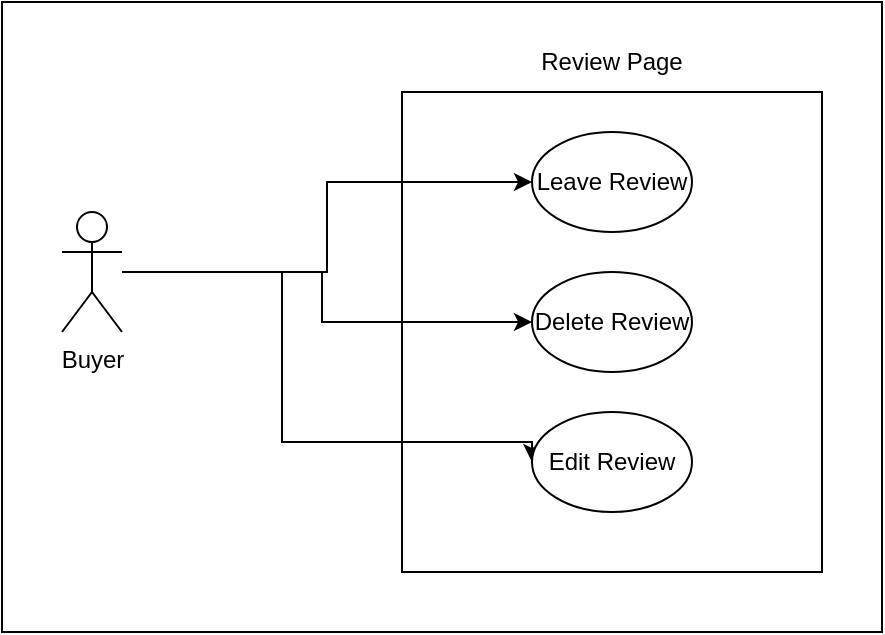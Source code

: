 <mxfile version="28.2.4">
  <diagram name="Page-1" id="g2m6UbMXAKAntReuvLum">
    <mxGraphModel dx="847" dy="510" grid="1" gridSize="10" guides="1" tooltips="1" connect="1" arrows="1" fold="1" page="1" pageScale="1" pageWidth="850" pageHeight="1100" math="0" shadow="0">
      <root>
        <mxCell id="0" />
        <mxCell id="1" parent="0" />
        <mxCell id="NcyqnagXsbA_dYT_20xR-1" value="" style="rounded=0;whiteSpace=wrap;html=1;" vertex="1" parent="1">
          <mxGeometry x="160" y="125" width="440" height="315" as="geometry" />
        </mxCell>
        <mxCell id="tl33tKkZoxi3w5FLZzaU-1" value="" style="rounded=0;whiteSpace=wrap;html=1;" parent="1" vertex="1">
          <mxGeometry x="360" y="170" width="210" height="240" as="geometry" />
        </mxCell>
        <mxCell id="tl33tKkZoxi3w5FLZzaU-2" value="Review Page" style="text;html=1;align=center;verticalAlign=middle;whiteSpace=wrap;rounded=0;" parent="1" vertex="1">
          <mxGeometry x="415" y="140" width="100" height="30" as="geometry" />
        </mxCell>
        <mxCell id="tl33tKkZoxi3w5FLZzaU-8" style="edgeStyle=orthogonalEdgeStyle;rounded=0;orthogonalLoop=1;jettySize=auto;html=1;entryX=0;entryY=0.5;entryDx=0;entryDy=0;" parent="1" source="tl33tKkZoxi3w5FLZzaU-3" target="tl33tKkZoxi3w5FLZzaU-4" edge="1">
          <mxGeometry relative="1" as="geometry" />
        </mxCell>
        <mxCell id="tl33tKkZoxi3w5FLZzaU-9" style="edgeStyle=orthogonalEdgeStyle;rounded=0;orthogonalLoop=1;jettySize=auto;html=1;entryX=0;entryY=0.5;entryDx=0;entryDy=0;" parent="1" source="tl33tKkZoxi3w5FLZzaU-3" target="tl33tKkZoxi3w5FLZzaU-7" edge="1">
          <mxGeometry relative="1" as="geometry">
            <Array as="points">
              <mxPoint x="320" y="260" />
              <mxPoint x="320" y="285" />
            </Array>
          </mxGeometry>
        </mxCell>
        <mxCell id="tl33tKkZoxi3w5FLZzaU-10" style="edgeStyle=orthogonalEdgeStyle;rounded=0;orthogonalLoop=1;jettySize=auto;html=1;entryX=0;entryY=0.5;entryDx=0;entryDy=0;" parent="1" source="tl33tKkZoxi3w5FLZzaU-3" target="tl33tKkZoxi3w5FLZzaU-6" edge="1">
          <mxGeometry relative="1" as="geometry">
            <Array as="points">
              <mxPoint x="300" y="260" />
              <mxPoint x="300" y="345" />
            </Array>
          </mxGeometry>
        </mxCell>
        <mxCell id="tl33tKkZoxi3w5FLZzaU-3" value="Buyer" style="shape=umlActor;verticalLabelPosition=bottom;verticalAlign=top;html=1;outlineConnect=0;" parent="1" vertex="1">
          <mxGeometry x="190" y="230" width="30" height="60" as="geometry" />
        </mxCell>
        <mxCell id="tl33tKkZoxi3w5FLZzaU-4" value="Leave Review" style="ellipse;whiteSpace=wrap;html=1;" parent="1" vertex="1">
          <mxGeometry x="425" y="190" width="80" height="50" as="geometry" />
        </mxCell>
        <mxCell id="tl33tKkZoxi3w5FLZzaU-6" value="Edit Review" style="ellipse;whiteSpace=wrap;html=1;" parent="1" vertex="1">
          <mxGeometry x="425" y="330" width="80" height="50" as="geometry" />
        </mxCell>
        <mxCell id="tl33tKkZoxi3w5FLZzaU-7" value="Delete Review" style="ellipse;whiteSpace=wrap;html=1;" parent="1" vertex="1">
          <mxGeometry x="425" y="260" width="80" height="50" as="geometry" />
        </mxCell>
      </root>
    </mxGraphModel>
  </diagram>
</mxfile>
